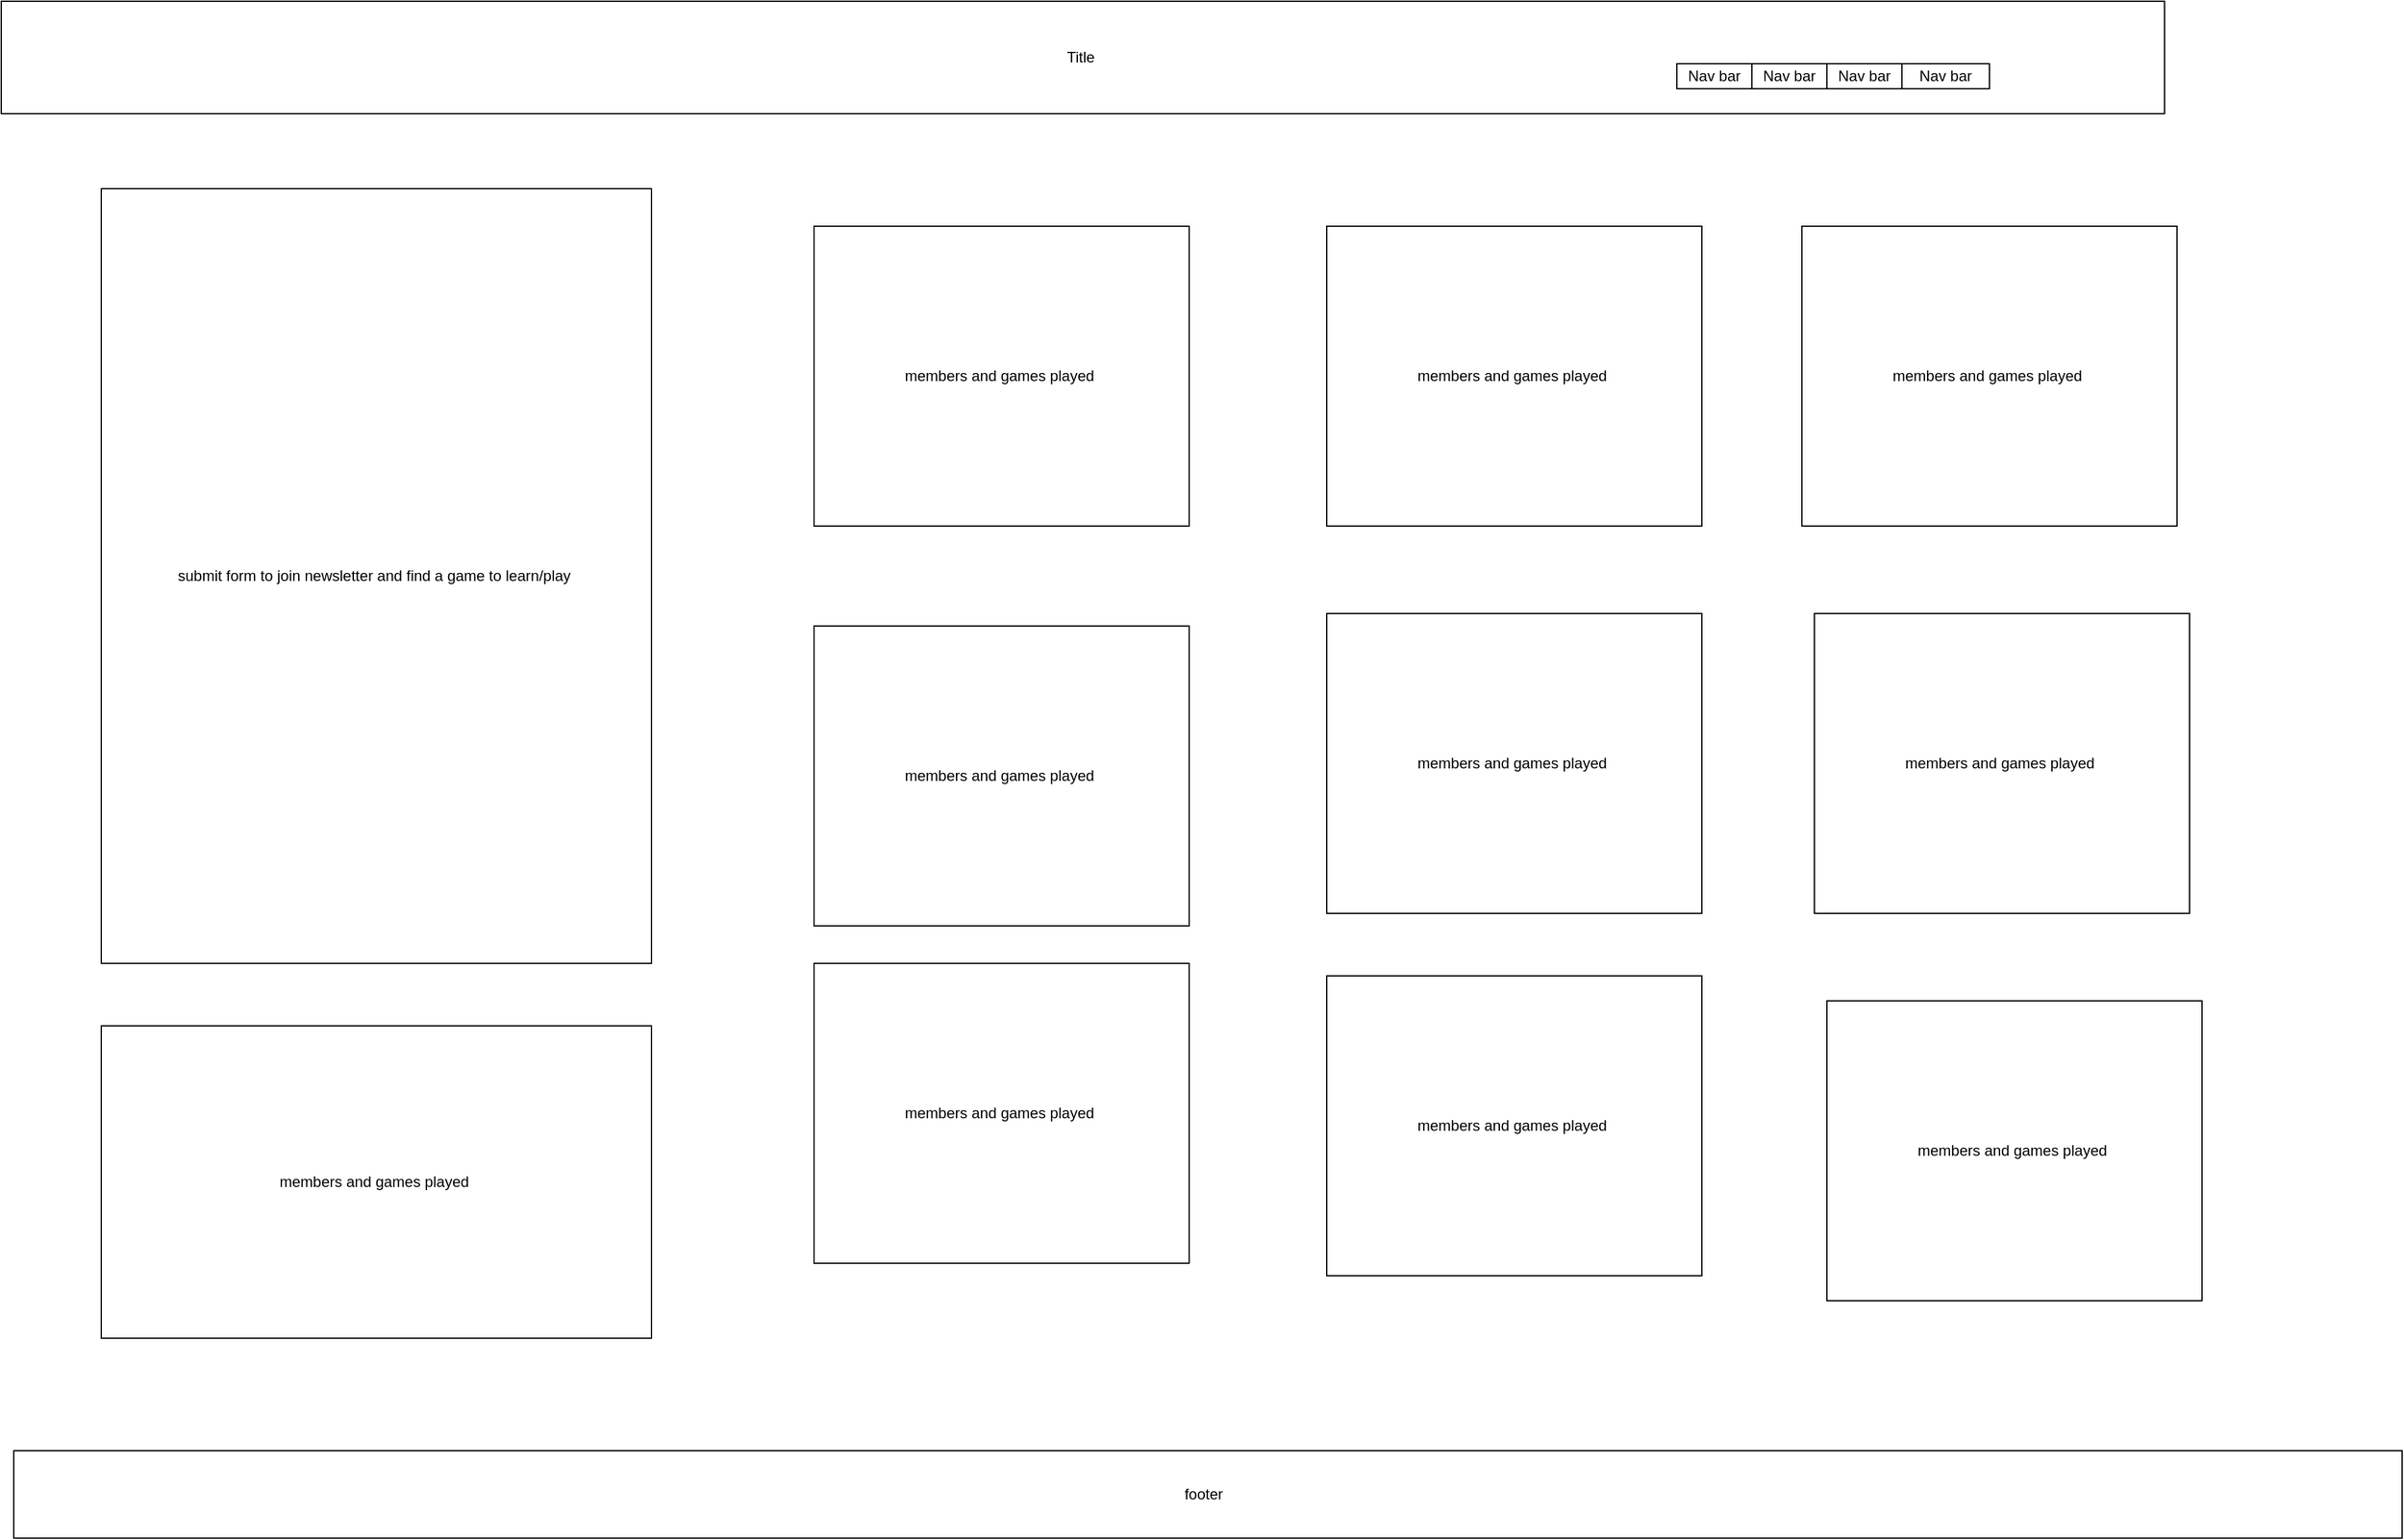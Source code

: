 <mxfile version="28.0.7">
  <diagram name="Page-1" id="PJX9JKJy5KzWJc68_nqa">
    <mxGraphModel dx="1901" dy="1036" grid="1" gridSize="10" guides="1" tooltips="1" connect="1" arrows="1" fold="1" page="1" pageScale="1" pageWidth="850" pageHeight="1100" math="0" shadow="0">
      <root>
        <mxCell id="0" />
        <mxCell id="1" parent="0" />
        <mxCell id="8NNf2UId70UZPEbqITqU-1" value="Title&amp;nbsp;" style="rounded=0;whiteSpace=wrap;html=1;" vertex="1" parent="1">
          <mxGeometry y="10" width="1730" height="90" as="geometry" />
        </mxCell>
        <mxCell id="8NNf2UId70UZPEbqITqU-2" value="Nav bar" style="rounded=0;whiteSpace=wrap;html=1;" vertex="1" parent="1">
          <mxGeometry x="1400" y="60" width="60" height="20" as="geometry" />
        </mxCell>
        <mxCell id="8NNf2UId70UZPEbqITqU-3" value="Nav bar" style="rounded=0;whiteSpace=wrap;html=1;" vertex="1" parent="1">
          <mxGeometry x="1460" y="60" width="60" height="20" as="geometry" />
        </mxCell>
        <mxCell id="8NNf2UId70UZPEbqITqU-4" value="Nav bar" style="rounded=0;whiteSpace=wrap;html=1;" vertex="1" parent="1">
          <mxGeometry x="1520" y="60" width="70" height="20" as="geometry" />
        </mxCell>
        <mxCell id="8NNf2UId70UZPEbqITqU-5" value="Nav bar" style="rounded=0;whiteSpace=wrap;html=1;" vertex="1" parent="1">
          <mxGeometry x="1340" y="60" width="60" height="20" as="geometry" />
        </mxCell>
        <mxCell id="8NNf2UId70UZPEbqITqU-31" value="&lt;div&gt;submit form to join newsletter and find a game to learn/play&amp;nbsp;&lt;/div&gt;" style="rounded=0;whiteSpace=wrap;html=1;" vertex="1" parent="1">
          <mxGeometry x="80" y="160" width="440" height="620" as="geometry" />
        </mxCell>
        <mxCell id="8NNf2UId70UZPEbqITqU-34" value="members and games played&amp;nbsp;" style="rounded=0;whiteSpace=wrap;html=1;" vertex="1" parent="1">
          <mxGeometry x="650" y="190" width="300" height="240" as="geometry" />
        </mxCell>
        <mxCell id="8NNf2UId70UZPEbqITqU-35" value="members and games played&amp;nbsp;" style="rounded=0;whiteSpace=wrap;html=1;" vertex="1" parent="1">
          <mxGeometry x="1060" y="190" width="300" height="240" as="geometry" />
        </mxCell>
        <mxCell id="8NNf2UId70UZPEbqITqU-36" value="members and games played&amp;nbsp;" style="rounded=0;whiteSpace=wrap;html=1;" vertex="1" parent="1">
          <mxGeometry x="1440" y="190" width="300" height="240" as="geometry" />
        </mxCell>
        <mxCell id="8NNf2UId70UZPEbqITqU-37" value="members and games played&amp;nbsp;" style="rounded=0;whiteSpace=wrap;html=1;" vertex="1" parent="1">
          <mxGeometry x="650" y="510" width="300" height="240" as="geometry" />
        </mxCell>
        <mxCell id="8NNf2UId70UZPEbqITqU-38" value="members and games played&amp;nbsp;" style="rounded=0;whiteSpace=wrap;html=1;" vertex="1" parent="1">
          <mxGeometry x="1060" y="500" width="300" height="240" as="geometry" />
        </mxCell>
        <mxCell id="8NNf2UId70UZPEbqITqU-39" value="members and games played&amp;nbsp;" style="rounded=0;whiteSpace=wrap;html=1;" vertex="1" parent="1">
          <mxGeometry x="1450" y="500" width="300" height="240" as="geometry" />
        </mxCell>
        <mxCell id="8NNf2UId70UZPEbqITqU-40" value="members and games played&amp;nbsp;" style="rounded=0;whiteSpace=wrap;html=1;" vertex="1" parent="1">
          <mxGeometry x="650" y="780" width="300" height="240" as="geometry" />
        </mxCell>
        <mxCell id="8NNf2UId70UZPEbqITqU-41" value="members and games played&amp;nbsp;" style="rounded=0;whiteSpace=wrap;html=1;" vertex="1" parent="1">
          <mxGeometry x="1060" y="790" width="300" height="240" as="geometry" />
        </mxCell>
        <mxCell id="8NNf2UId70UZPEbqITqU-42" value="members and games played&amp;nbsp;" style="rounded=0;whiteSpace=wrap;html=1;" vertex="1" parent="1">
          <mxGeometry x="1460" y="810" width="300" height="240" as="geometry" />
        </mxCell>
        <mxCell id="8NNf2UId70UZPEbqITqU-43" value="footer&amp;nbsp;&amp;nbsp;" style="rounded=0;whiteSpace=wrap;html=1;" vertex="1" parent="1">
          <mxGeometry x="10" y="1170" width="1910" height="70" as="geometry" />
        </mxCell>
        <mxCell id="8NNf2UId70UZPEbqITqU-44" value="members and games played&amp;nbsp;" style="rounded=0;whiteSpace=wrap;html=1;" vertex="1" parent="1">
          <mxGeometry x="80" y="830" width="440" height="250" as="geometry" />
        </mxCell>
      </root>
    </mxGraphModel>
  </diagram>
</mxfile>
